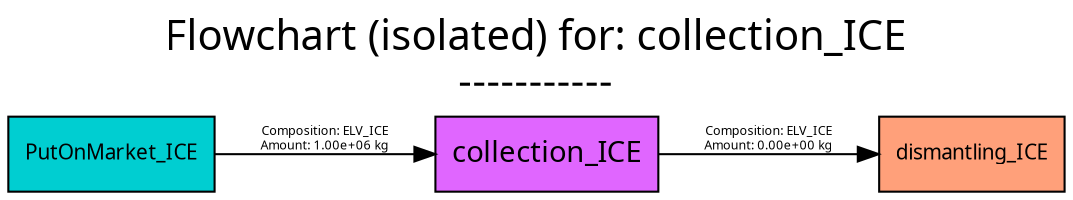 digraph {
	graph [bb="0,0,482,88",
		font=Cabin,
		fontname=Cabin,
		fontsize=20,
		label="Flowchart (isolated) for: collection_ICE
-----------",
		labeljust=c,
		labelloc=tc,
		lheight=0.61,
		lp="241,62",
		lwidth=4.51,
		nodesep=0.6,
		rankdir=LR,
		ranksep=0.6
	];
	node [label="\N"];
	collection_ICE	[fillcolor=mediumorchid1,
		fontname=Cabin,
		fontsize=14,
		height=0.5,
		pos="243,18",
		shape=box,
		style=filled,
		width=1.3889];
	dismantling_ICE	[fillcolor=lightsalmon1,
		fontname=Cabin,
		fontsize=10,
		height=0.5,
		pos="439.5,18",
		shape=box,
		style=filled,
		width=1.1806];
	collection_ICE -> dismantling_ICE	[color=black,
		fontname=Cabin,
		fontsize=6,
		label="Composition: ELV_ICE
Amount: 0.00e+00 kg",
		lp="345,25",
		pos="e,396.69,18 293.08,18 321.55,18 357.38,18 386.35,18"];
	PutOnMarket_ICE	[fillcolor=darkturquoise,
		fontname=Cabin,
		fontsize=10,
		height=0.5,
		pos="46,18",
		shape=box,
		style=filled,
		width=1.2778];
	PutOnMarket_ICE -> collection_ICE	[color=black,
		fontname=Cabin,
		fontsize=6,
		label="Composition: ELV_ICE
Amount: 1.00e+06 kg",
		lp="142.5,25",
		pos="e,192.92,18 92.227,18 119.2,18 153.75,18 182.87,18"];
}

